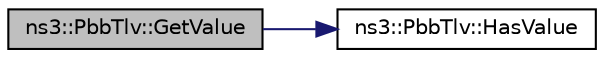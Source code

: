 digraph "ns3::PbbTlv::GetValue"
{
 // LATEX_PDF_SIZE
  edge [fontname="Helvetica",fontsize="10",labelfontname="Helvetica",labelfontsize="10"];
  node [fontname="Helvetica",fontsize="10",shape=record];
  rankdir="LR";
  Node1 [label="ns3::PbbTlv::GetValue",height=0.2,width=0.4,color="black", fillcolor="grey75", style="filled", fontcolor="black",tooltip=" "];
  Node1 -> Node2 [color="midnightblue",fontsize="10",style="solid",fontname="Helvetica"];
  Node2 [label="ns3::PbbTlv::HasValue",height=0.2,width=0.4,color="black", fillcolor="white", style="filled",URL="$classns3_1_1_pbb_tlv.html#a430d846b46cc10854b00861442816608",tooltip="Tests whether or not this TLV has a value."];
}
